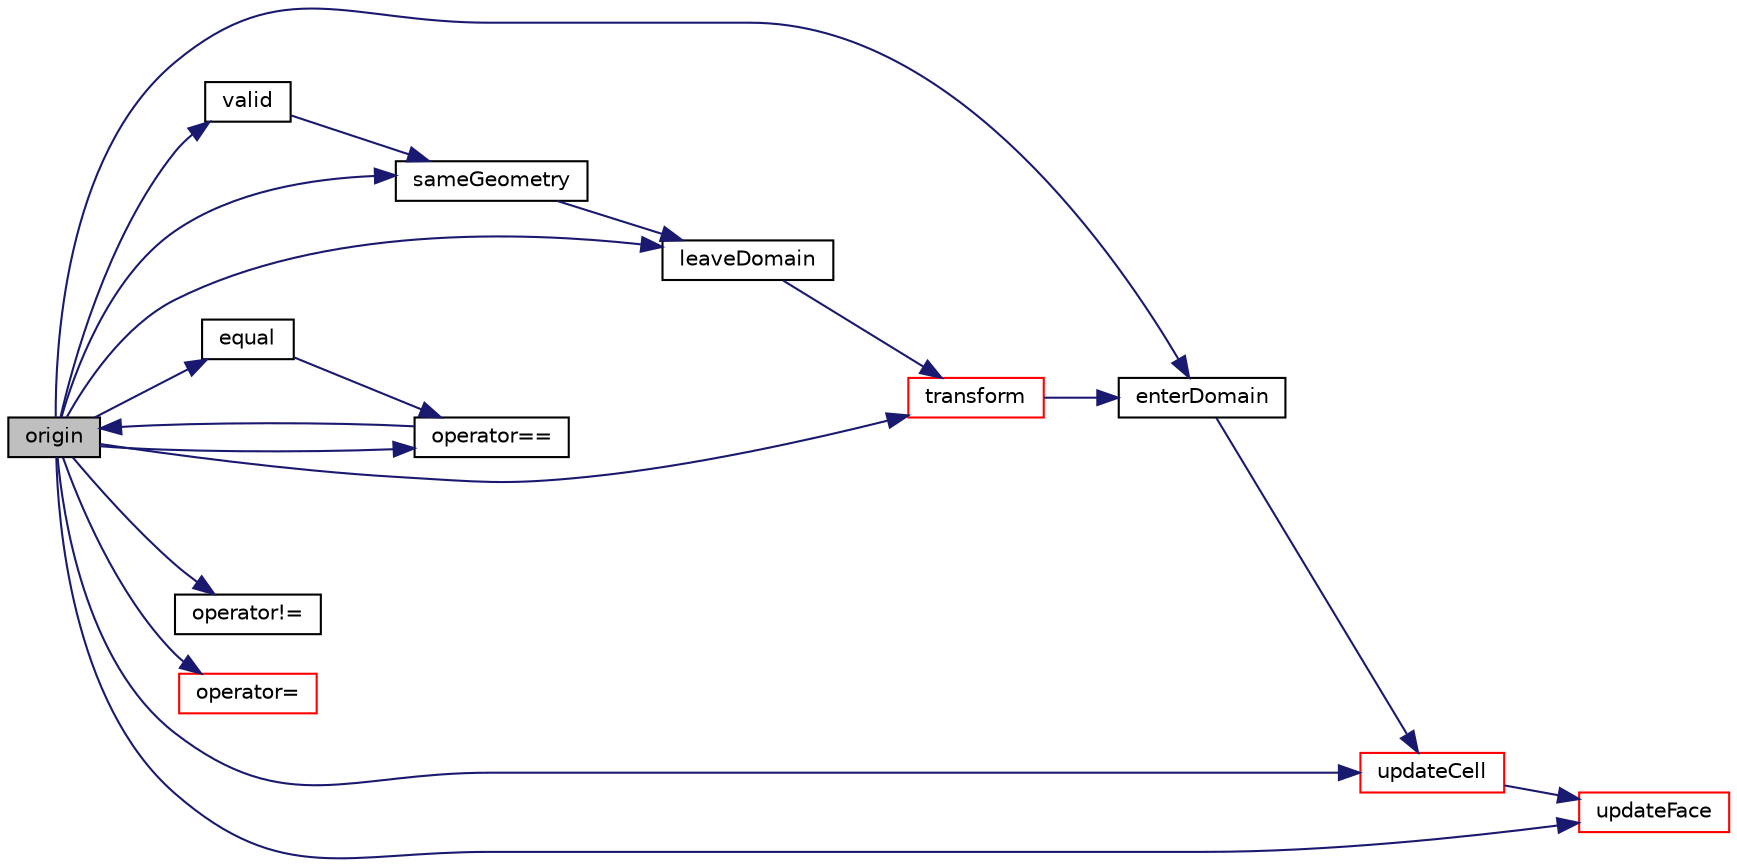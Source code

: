 digraph "origin"
{
  bgcolor="transparent";
  edge [fontname="Helvetica",fontsize="10",labelfontname="Helvetica",labelfontsize="10"];
  node [fontname="Helvetica",fontsize="10",shape=record];
  rankdir="LR";
  Node1 [label="origin",height=0.2,width=0.4,color="black", fillcolor="grey75", style="filled", fontcolor="black"];
  Node1 -> Node2 [color="midnightblue",fontsize="10",style="solid",fontname="Helvetica"];
  Node2 [label="enterDomain",height=0.2,width=0.4,color="black",URL="$a02588.html#a30e56f2d774aeb55f5bab9973ba1c96c",tooltip="Reverse of leaveDomain. "];
  Node2 -> Node3 [color="midnightblue",fontsize="10",style="solid",fontname="Helvetica"];
  Node3 [label="updateCell",height=0.2,width=0.4,color="red",URL="$a02588.html#afac59031aca1d2dc8f4f53a455c29ed3",tooltip="Influence of neighbouring face. "];
  Node3 -> Node4 [color="midnightblue",fontsize="10",style="solid",fontname="Helvetica"];
  Node4 [label="updateFace",height=0.2,width=0.4,color="red",URL="$a02588.html#a204094d39f031fa10ec91ecb26b7a4e4",tooltip="Influence of neighbouring cell. "];
  Node1 -> Node5 [color="midnightblue",fontsize="10",style="solid",fontname="Helvetica"];
  Node5 [label="equal",height=0.2,width=0.4,color="black",URL="$a02588.html#ab20104f56f08ef64409a4147642d8b4d",tooltip="Same (like operator==) "];
  Node5 -> Node6 [color="midnightblue",fontsize="10",style="solid",fontname="Helvetica"];
  Node6 [label="operator==",height=0.2,width=0.4,color="black",URL="$a02588.html#acbc8f03ca6adaecde0b12a34dcd7b31b"];
  Node6 -> Node1 [color="midnightblue",fontsize="10",style="solid",fontname="Helvetica"];
  Node1 -> Node7 [color="midnightblue",fontsize="10",style="solid",fontname="Helvetica"];
  Node7 [label="leaveDomain",height=0.2,width=0.4,color="black",URL="$a02588.html#ad715df4ee5b3ac336b4c7ef6fc1c4970",tooltip="Convert any absolute coordinates into relative to. "];
  Node7 -> Node8 [color="midnightblue",fontsize="10",style="solid",fontname="Helvetica"];
  Node8 [label="transform",height=0.2,width=0.4,color="red",URL="$a02588.html#a1d0884150bd9803c4d28ebaecce97692",tooltip="Apply rotation matrix to any coordinates. "];
  Node8 -> Node2 [color="midnightblue",fontsize="10",style="solid",fontname="Helvetica"];
  Node1 -> Node9 [color="midnightblue",fontsize="10",style="solid",fontname="Helvetica"];
  Node9 [label="operator!=",height=0.2,width=0.4,color="black",URL="$a02588.html#a17ba7cfe132c3b25a2f43ca026267101"];
  Node1 -> Node10 [color="midnightblue",fontsize="10",style="solid",fontname="Helvetica"];
  Node10 [label="operator=",height=0.2,width=0.4,color="red",URL="$a02588.html#a919fa152f34df0381ae7391dcdf58f1e"];
  Node1 -> Node6 [color="midnightblue",fontsize="10",style="solid",fontname="Helvetica"];
  Node1 -> Node11 [color="midnightblue",fontsize="10",style="solid",fontname="Helvetica"];
  Node11 [label="sameGeometry",height=0.2,width=0.4,color="black",URL="$a02588.html#af2ff5797e75273667b9342f69834f9ab",tooltip="Check for identical geometrical data. "];
  Node11 -> Node7 [color="midnightblue",fontsize="10",style="solid",fontname="Helvetica"];
  Node1 -> Node8 [color="midnightblue",fontsize="10",style="solid",fontname="Helvetica"];
  Node1 -> Node3 [color="midnightblue",fontsize="10",style="solid",fontname="Helvetica"];
  Node1 -> Node4 [color="midnightblue",fontsize="10",style="solid",fontname="Helvetica"];
  Node1 -> Node12 [color="midnightblue",fontsize="10",style="solid",fontname="Helvetica"];
  Node12 [label="valid",height=0.2,width=0.4,color="black",URL="$a02588.html#a52b63ab4e26b7e77fdfb6cd72d07fd4e",tooltip="Check whether origin has been changed at all or. "];
  Node12 -> Node11 [color="midnightblue",fontsize="10",style="solid",fontname="Helvetica"];
}
